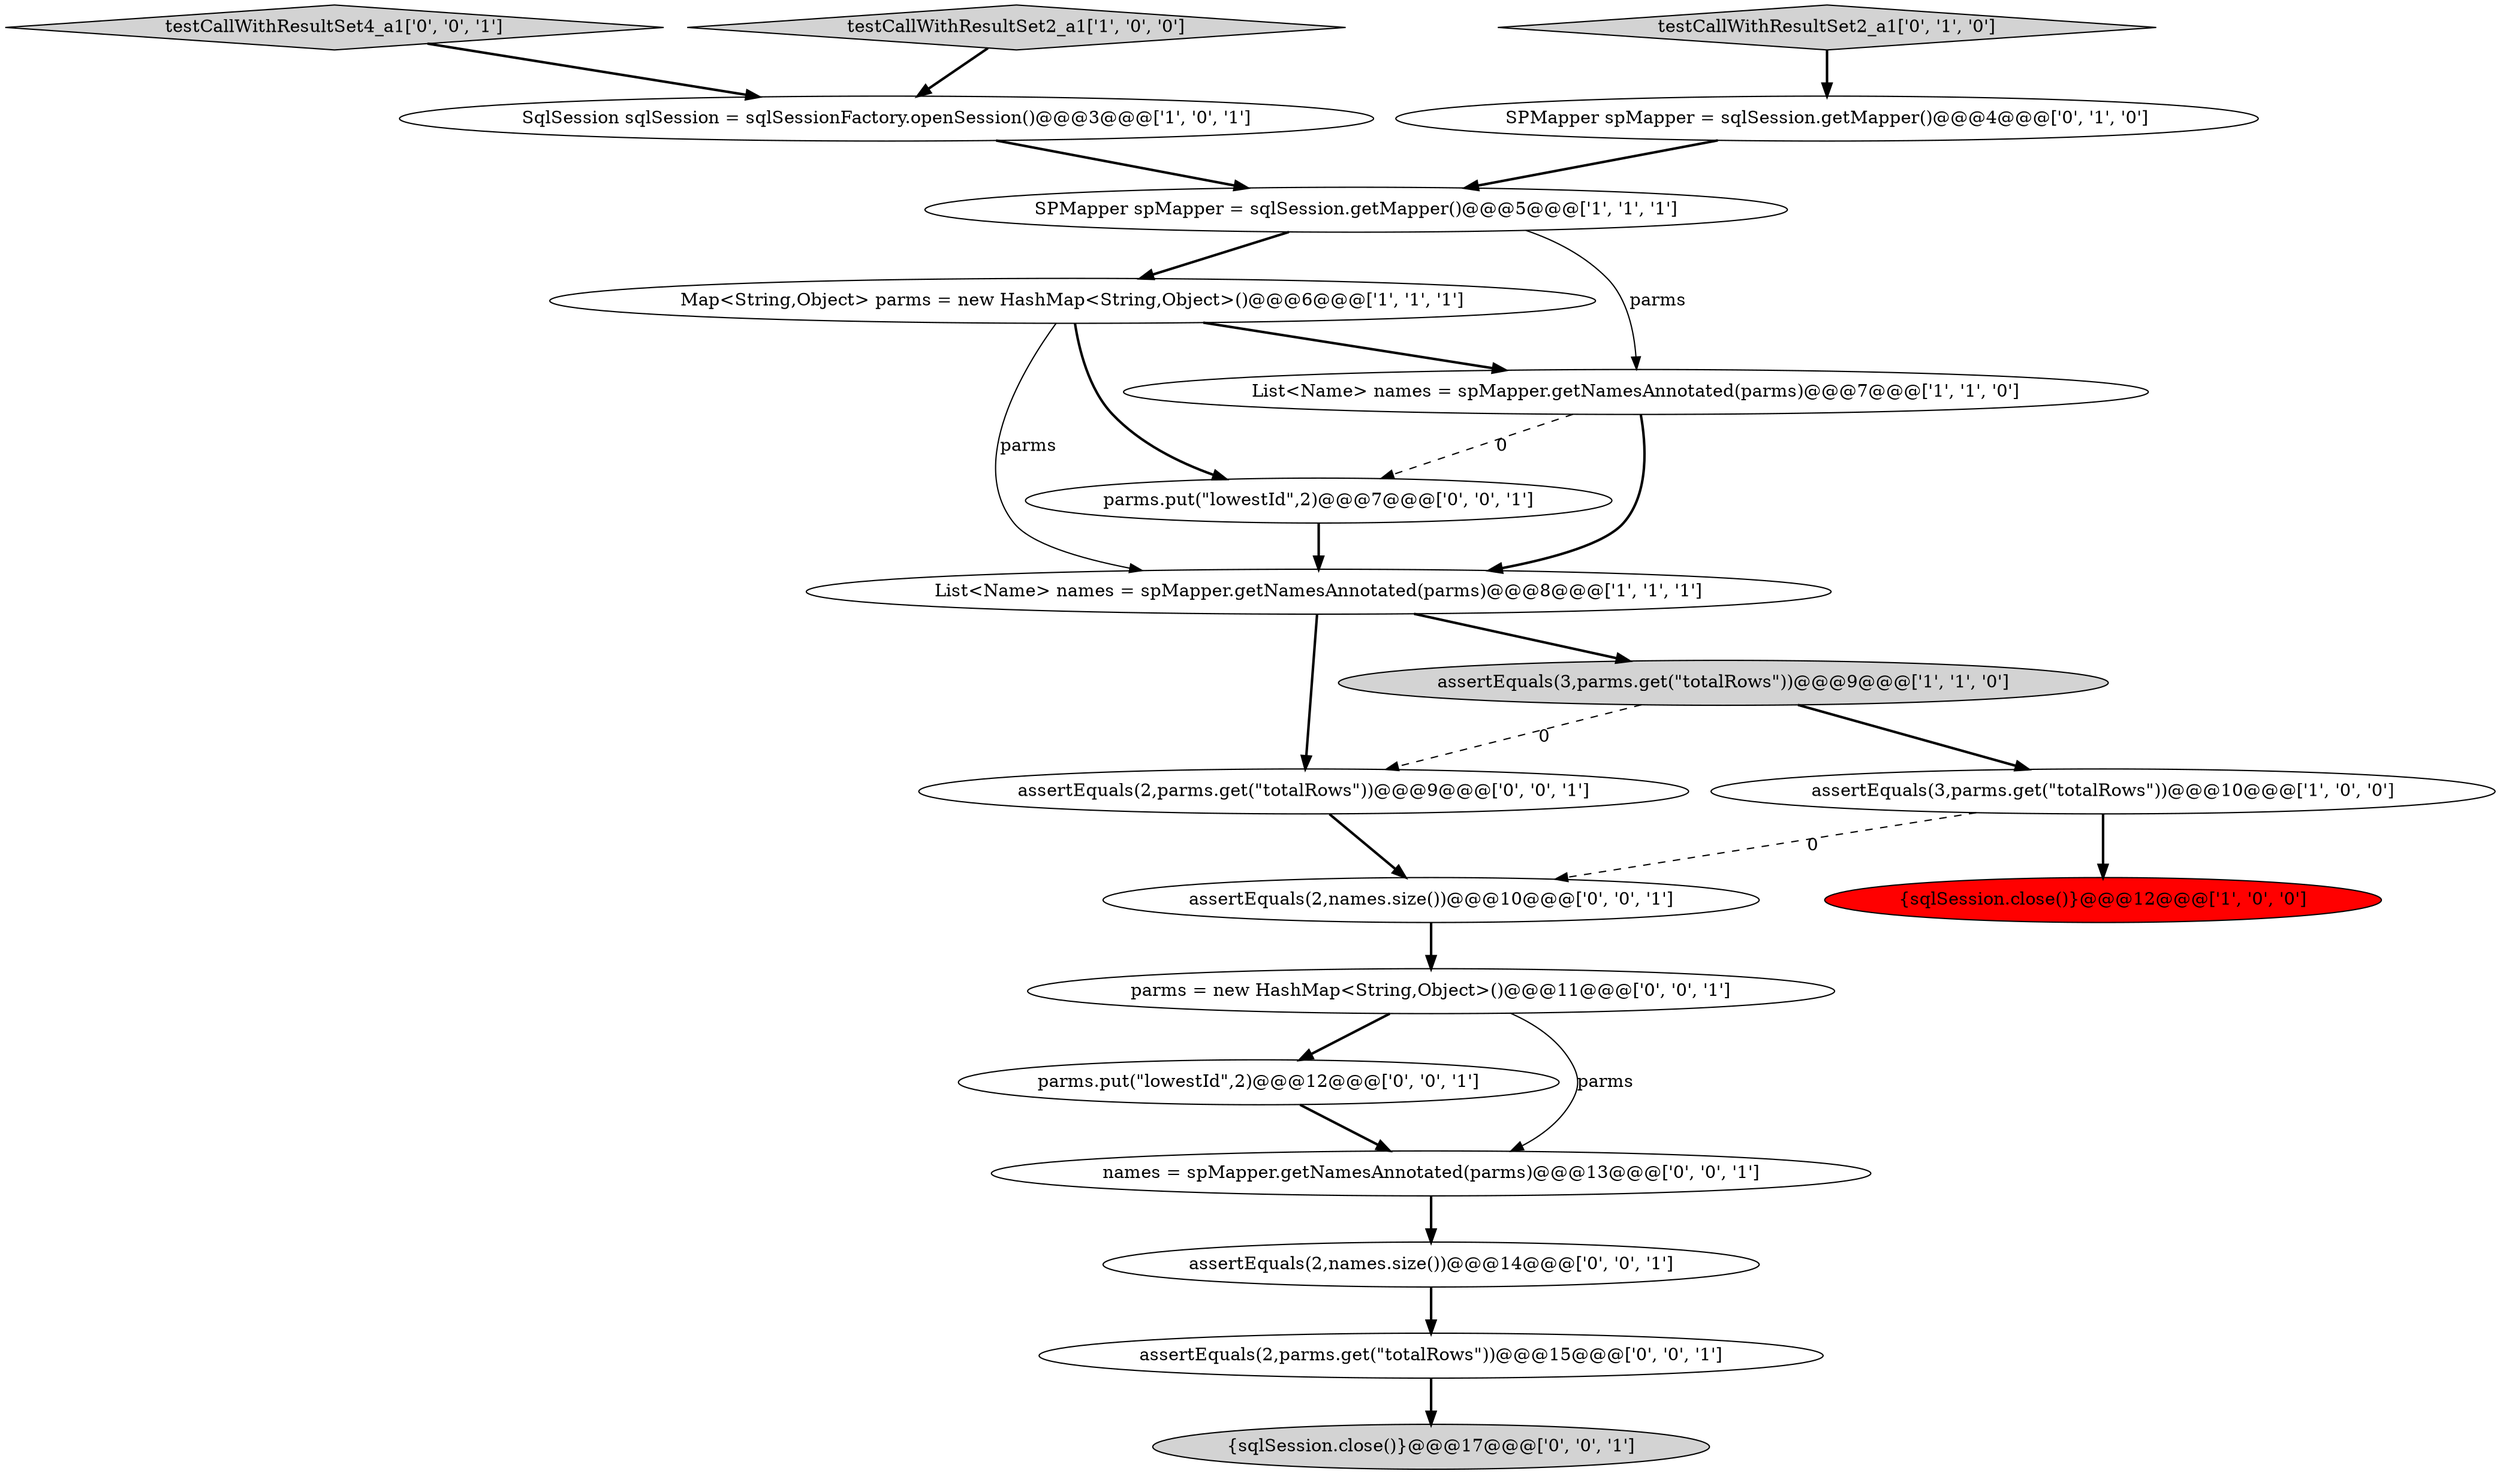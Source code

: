 digraph {
12 [style = filled, label = "assertEquals(2,names.size())@@@14@@@['0', '0', '1']", fillcolor = white, shape = ellipse image = "AAA0AAABBB3BBB"];
20 [style = filled, label = "testCallWithResultSet4_a1['0', '0', '1']", fillcolor = lightgray, shape = diamond image = "AAA0AAABBB3BBB"];
15 [style = filled, label = "assertEquals(2,parms.get(\"totalRows\"))@@@9@@@['0', '0', '1']", fillcolor = white, shape = ellipse image = "AAA0AAABBB3BBB"];
19 [style = filled, label = "parms.put(\"lowestId\",2)@@@12@@@['0', '0', '1']", fillcolor = white, shape = ellipse image = "AAA0AAABBB3BBB"];
8 [style = filled, label = "assertEquals(3,parms.get(\"totalRows\"))@@@9@@@['1', '1', '0']", fillcolor = lightgray, shape = ellipse image = "AAA0AAABBB1BBB"];
13 [style = filled, label = "parms = new HashMap<String,Object>()@@@11@@@['0', '0', '1']", fillcolor = white, shape = ellipse image = "AAA0AAABBB3BBB"];
7 [style = filled, label = "SPMapper spMapper = sqlSession.getMapper()@@@5@@@['1', '1', '1']", fillcolor = white, shape = ellipse image = "AAA0AAABBB1BBB"];
2 [style = filled, label = "assertEquals(3,parms.get(\"totalRows\"))@@@10@@@['1', '0', '0']", fillcolor = white, shape = ellipse image = "AAA0AAABBB1BBB"];
5 [style = filled, label = "SqlSession sqlSession = sqlSessionFactory.openSession()@@@3@@@['1', '0', '1']", fillcolor = white, shape = ellipse image = "AAA0AAABBB1BBB"];
14 [style = filled, label = "assertEquals(2,parms.get(\"totalRows\"))@@@15@@@['0', '0', '1']", fillcolor = white, shape = ellipse image = "AAA0AAABBB3BBB"];
4 [style = filled, label = "{sqlSession.close()}@@@12@@@['1', '0', '0']", fillcolor = red, shape = ellipse image = "AAA1AAABBB1BBB"];
3 [style = filled, label = "testCallWithResultSet2_a1['1', '0', '0']", fillcolor = lightgray, shape = diamond image = "AAA0AAABBB1BBB"];
17 [style = filled, label = "assertEquals(2,names.size())@@@10@@@['0', '0', '1']", fillcolor = white, shape = ellipse image = "AAA0AAABBB3BBB"];
1 [style = filled, label = "List<Name> names = spMapper.getNamesAnnotated(parms)@@@8@@@['1', '1', '1']", fillcolor = white, shape = ellipse image = "AAA0AAABBB1BBB"];
11 [style = filled, label = "names = spMapper.getNamesAnnotated(parms)@@@13@@@['0', '0', '1']", fillcolor = white, shape = ellipse image = "AAA0AAABBB3BBB"];
9 [style = filled, label = "SPMapper spMapper = sqlSession.getMapper()@@@4@@@['0', '1', '0']", fillcolor = white, shape = ellipse image = "AAA0AAABBB2BBB"];
6 [style = filled, label = "Map<String,Object> parms = new HashMap<String,Object>()@@@6@@@['1', '1', '1']", fillcolor = white, shape = ellipse image = "AAA0AAABBB1BBB"];
18 [style = filled, label = "parms.put(\"lowestId\",2)@@@7@@@['0', '0', '1']", fillcolor = white, shape = ellipse image = "AAA0AAABBB3BBB"];
10 [style = filled, label = "testCallWithResultSet2_a1['0', '1', '0']", fillcolor = lightgray, shape = diamond image = "AAA0AAABBB2BBB"];
0 [style = filled, label = "List<Name> names = spMapper.getNamesAnnotated(parms)@@@7@@@['1', '1', '0']", fillcolor = white, shape = ellipse image = "AAA0AAABBB1BBB"];
16 [style = filled, label = "{sqlSession.close()}@@@17@@@['0', '0', '1']", fillcolor = lightgray, shape = ellipse image = "AAA0AAABBB3BBB"];
14->16 [style = bold, label=""];
7->0 [style = solid, label="parms"];
1->8 [style = bold, label=""];
6->18 [style = bold, label=""];
1->15 [style = bold, label=""];
8->15 [style = dashed, label="0"];
19->11 [style = bold, label=""];
11->12 [style = bold, label=""];
6->0 [style = bold, label=""];
9->7 [style = bold, label=""];
2->17 [style = dashed, label="0"];
2->4 [style = bold, label=""];
20->5 [style = bold, label=""];
15->17 [style = bold, label=""];
3->5 [style = bold, label=""];
13->19 [style = bold, label=""];
6->1 [style = solid, label="parms"];
8->2 [style = bold, label=""];
18->1 [style = bold, label=""];
0->1 [style = bold, label=""];
7->6 [style = bold, label=""];
12->14 [style = bold, label=""];
0->18 [style = dashed, label="0"];
5->7 [style = bold, label=""];
10->9 [style = bold, label=""];
17->13 [style = bold, label=""];
13->11 [style = solid, label="parms"];
}
